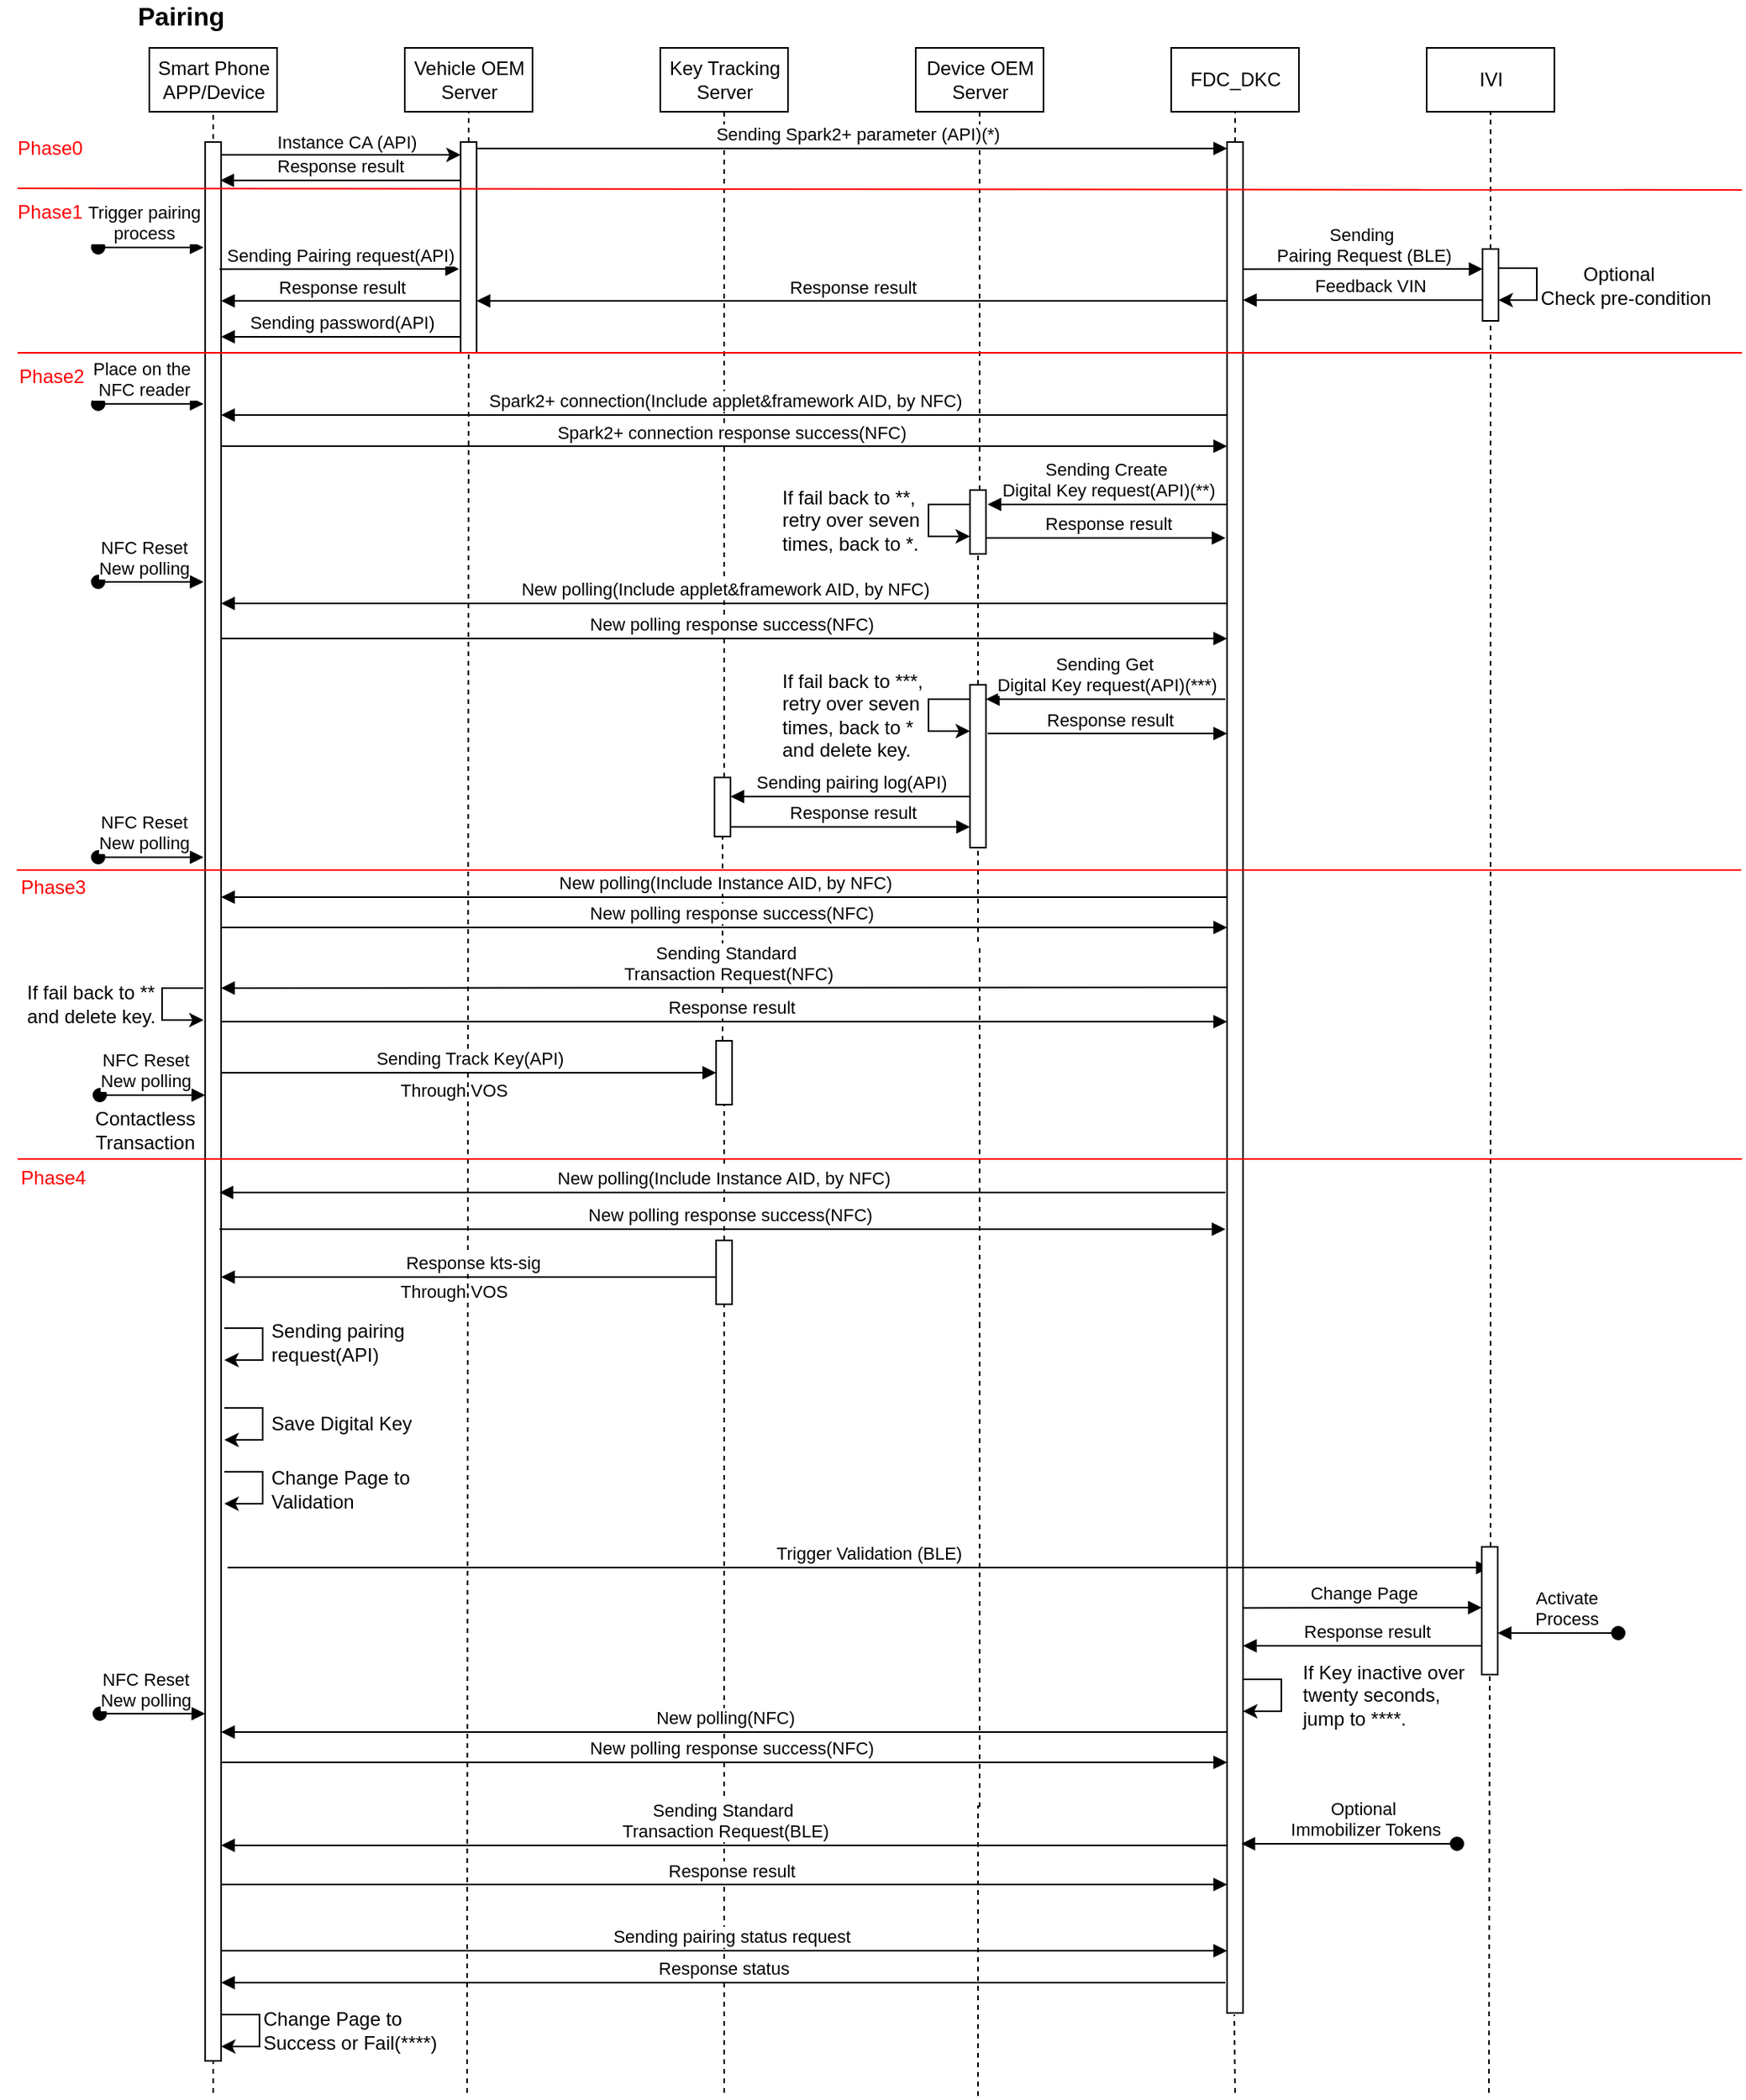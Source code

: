 <mxfile version="26.1.3">
  <diagram name="第 1 页" id="4taPhYK0Ezkhr-tzlwmm">
    <mxGraphModel dx="599" dy="781" grid="1" gridSize="10" guides="1" tooltips="1" connect="1" arrows="1" fold="1" page="1" pageScale="1" pageWidth="827" pageHeight="1169" background="#ffffff" math="0" shadow="0">
      <root>
        <mxCell id="0" />
        <mxCell id="1" parent="0" />
        <mxCell id="wN9m2C8zXZP7efadYnGl-1" value="" style="endArrow=none;dashed=1;html=1;rounded=0;entryX=0.5;entryY=1;entryDx=0;entryDy=0;" edge="1" parent="1" source="wN9m2C8zXZP7efadYnGl-49">
          <mxGeometry width="50" height="50" relative="1" as="geometry">
            <mxPoint x="1639.5" y="1361" as="sourcePoint" />
            <mxPoint x="1640.5" y="81" as="targetPoint" />
          </mxGeometry>
        </mxCell>
        <mxCell id="wN9m2C8zXZP7efadYnGl-2" value="" style="endArrow=none;dashed=1;html=1;rounded=0;entryX=0.5;entryY=1;entryDx=0;entryDy=0;" edge="1" parent="1" source="wN9m2C8zXZP7efadYnGl-33" target="wN9m2C8zXZP7efadYnGl-6">
          <mxGeometry width="50" height="50" relative="1" as="geometry">
            <mxPoint x="1480.5" y="1161" as="sourcePoint" />
            <mxPoint x="1330.5" y="91" as="targetPoint" />
          </mxGeometry>
        </mxCell>
        <mxCell id="wN9m2C8zXZP7efadYnGl-3" value="" style="endArrow=none;dashed=1;html=1;rounded=0;entryX=0.5;entryY=1;entryDx=0;entryDy=0;" edge="1" parent="1" target="wN9m2C8zXZP7efadYnGl-5">
          <mxGeometry width="50" height="50" relative="1" as="geometry">
            <mxPoint x="1320.5" y="1322" as="sourcePoint" />
            <mxPoint x="1680.5" y="171" as="targetPoint" />
          </mxGeometry>
        </mxCell>
        <mxCell id="wN9m2C8zXZP7efadYnGl-4" value="Pairing" style="text;html=1;align=center;verticalAlign=middle;whiteSpace=wrap;rounded=0;fontSize=16;fontStyle=1" vertex="1" parent="1">
          <mxGeometry x="1240.5" y="11" width="119" height="20" as="geometry" />
        </mxCell>
        <mxCell id="wN9m2C8zXZP7efadYnGl-5" value="Smart Phone APP/Device" style="rounded=0;whiteSpace=wrap;html=1;" vertex="1" parent="1">
          <mxGeometry x="1280.5" y="41" width="80" height="40" as="geometry" />
        </mxCell>
        <mxCell id="wN9m2C8zXZP7efadYnGl-6" value="Vehicle OEM Server" style="rounded=0;whiteSpace=wrap;html=1;" vertex="1" parent="1">
          <mxGeometry x="1440.5" y="41" width="80" height="40" as="geometry" />
        </mxCell>
        <mxCell id="wN9m2C8zXZP7efadYnGl-7" value="Key Tracking Server" style="rounded=0;whiteSpace=wrap;html=1;" vertex="1" parent="1">
          <mxGeometry x="1600.5" y="41" width="80" height="40" as="geometry" />
        </mxCell>
        <mxCell id="wN9m2C8zXZP7efadYnGl-8" value="Device OEM Server" style="rounded=0;whiteSpace=wrap;html=1;" vertex="1" parent="1">
          <mxGeometry x="1760.5" y="41" width="80" height="40" as="geometry" />
        </mxCell>
        <mxCell id="wN9m2C8zXZP7efadYnGl-9" value="Trigger pairing &lt;br&gt;process" style="html=1;verticalAlign=bottom;startArrow=oval;endArrow=block;startSize=8;edgeStyle=elbowEdgeStyle;elbow=vertical;curved=0;rounded=0;" edge="1" parent="1">
          <mxGeometry x="-0.135" relative="1" as="geometry">
            <mxPoint x="1248.5" y="166" as="sourcePoint" />
            <mxPoint x="1314.5" y="166" as="targetPoint" />
            <mxPoint as="offset" />
          </mxGeometry>
        </mxCell>
        <mxCell id="wN9m2C8zXZP7efadYnGl-10" value="" style="endArrow=none;dashed=1;html=1;rounded=0;entryX=0.5;entryY=1;entryDx=0;entryDy=0;" edge="1" parent="1" source="wN9m2C8zXZP7efadYnGl-38">
          <mxGeometry width="50" height="50" relative="1" as="geometry">
            <mxPoint x="1799.5" y="1361" as="sourcePoint" />
            <mxPoint x="1800.5" y="81" as="targetPoint" />
          </mxGeometry>
        </mxCell>
        <mxCell id="wN9m2C8zXZP7efadYnGl-11" value="FDC_DKC" style="rounded=0;whiteSpace=wrap;html=1;" vertex="1" parent="1">
          <mxGeometry x="1920.5" y="41" width="80" height="40" as="geometry" />
        </mxCell>
        <mxCell id="wN9m2C8zXZP7efadYnGl-12" value="" style="endArrow=none;dashed=1;html=1;rounded=0;entryX=0.5;entryY=1;entryDx=0;entryDy=0;" edge="1" parent="1" source="wN9m2C8zXZP7efadYnGl-16">
          <mxGeometry width="50" height="50" relative="1" as="geometry">
            <mxPoint x="1959.5" y="621" as="sourcePoint" />
            <mxPoint x="1960.5" y="81" as="targetPoint" />
          </mxGeometry>
        </mxCell>
        <mxCell id="wN9m2C8zXZP7efadYnGl-13" value="IVI" style="rounded=0;whiteSpace=wrap;html=1;" vertex="1" parent="1">
          <mxGeometry x="2080.5" y="41" width="80" height="40" as="geometry" />
        </mxCell>
        <mxCell id="wN9m2C8zXZP7efadYnGl-14" value="" style="endArrow=none;dashed=1;html=1;rounded=0;entryX=0.5;entryY=1;entryDx=0;entryDy=0;" edge="1" parent="1" source="wN9m2C8zXZP7efadYnGl-92">
          <mxGeometry width="50" height="50" relative="1" as="geometry">
            <mxPoint x="2119.5" y="1322" as="sourcePoint" />
            <mxPoint x="2120.5" y="81" as="targetPoint" />
          </mxGeometry>
        </mxCell>
        <mxCell id="wN9m2C8zXZP7efadYnGl-15" value="Sending&amp;nbsp;&lt;div&gt;Pairing Request (BLE)&lt;/div&gt;" style="html=1;verticalAlign=bottom;endArrow=block;edgeStyle=elbowEdgeStyle;elbow=vertical;curved=0;rounded=0;exitX=1.4;exitY=0.027;exitDx=0;exitDy=0;exitPerimeter=0;" edge="1" parent="1" target="wN9m2C8zXZP7efadYnGl-92">
          <mxGeometry x="0.014" relative="1" as="geometry">
            <mxPoint x="1964.5" y="179.577" as="sourcePoint" />
            <Array as="points">
              <mxPoint x="2033.5" y="179.5" />
            </Array>
            <mxPoint x="2115.5" y="194.5" as="targetPoint" />
            <mxPoint as="offset" />
          </mxGeometry>
        </mxCell>
        <mxCell id="wN9m2C8zXZP7efadYnGl-16" value="" style="html=1;points=[];perimeter=orthogonalPerimeter;outlineConnect=0;targetShapes=umlLifeline;portConstraint=eastwest;newEdgeStyle={&quot;edgeStyle&quot;:&quot;elbowEdgeStyle&quot;,&quot;elbow&quot;:&quot;vertical&quot;,&quot;curved&quot;:0,&quot;rounded&quot;:0};" vertex="1" parent="1">
          <mxGeometry x="1955.5" y="100" width="10" height="1172" as="geometry" />
        </mxCell>
        <mxCell id="wN9m2C8zXZP7efadYnGl-17" value="" style="endArrow=classic;html=1;rounded=0;edgeStyle=elbowEdgeStyle;" edge="1" parent="1">
          <mxGeometry width="50" height="50" relative="1" as="geometry">
            <mxPoint x="2125.5" y="179" as="sourcePoint" />
            <mxPoint x="2125.5" y="199" as="targetPoint" />
            <Array as="points">
              <mxPoint x="2149.5" y="189" />
            </Array>
          </mxGeometry>
        </mxCell>
        <mxCell id="wN9m2C8zXZP7efadYnGl-18" value="&lt;div&gt;&lt;span style=&quot;white-space: pre;&quot;&gt;&#x9;&lt;/span&gt;Optional&lt;/div&gt;Check pre-condition" style="text;html=1;align=left;verticalAlign=middle;whiteSpace=wrap;rounded=0;" vertex="1" parent="1">
          <mxGeometry x="2149.5" y="179.5" width="111" height="20" as="geometry" />
        </mxCell>
        <mxCell id="wN9m2C8zXZP7efadYnGl-19" value="Feedback VIN" style="html=1;verticalAlign=bottom;endArrow=block;edgeStyle=elbowEdgeStyle;elbow=vertical;curved=0;rounded=0;" edge="1" parent="1" target="wN9m2C8zXZP7efadYnGl-16">
          <mxGeometry x="-0.0" relative="1" as="geometry">
            <mxPoint x="2124.5" y="199" as="sourcePoint" />
            <Array as="points" />
            <mxPoint x="1999.5" y="199" as="targetPoint" />
            <mxPoint as="offset" />
          </mxGeometry>
        </mxCell>
        <mxCell id="wN9m2C8zXZP7efadYnGl-20" value="" style="html=1;points=[];perimeter=orthogonalPerimeter;outlineConnect=0;targetShapes=umlLifeline;portConstraint=eastwest;newEdgeStyle={&quot;edgeStyle&quot;:&quot;elbowEdgeStyle&quot;,&quot;elbow&quot;:&quot;vertical&quot;,&quot;curved&quot;:0,&quot;rounded&quot;:0};" vertex="1" parent="1">
          <mxGeometry x="1315.5" y="100" width="10" height="1202" as="geometry" />
        </mxCell>
        <mxCell id="wN9m2C8zXZP7efadYnGl-21" value="" style="endArrow=classic;html=1;rounded=0;edgeStyle=elbowEdgeStyle;" edge="1" parent="1">
          <mxGeometry width="50" height="50" relative="1" as="geometry">
            <mxPoint x="1327.5" y="893" as="sourcePoint" />
            <mxPoint x="1327.5" y="913" as="targetPoint" />
            <Array as="points">
              <mxPoint x="1351.5" y="903" />
            </Array>
          </mxGeometry>
        </mxCell>
        <mxCell id="wN9m2C8zXZP7efadYnGl-22" value="Save Digital Key" style="text;html=1;align=left;verticalAlign=middle;whiteSpace=wrap;rounded=0;" vertex="1" parent="1">
          <mxGeometry x="1354.5" y="893" width="111" height="20" as="geometry" />
        </mxCell>
        <mxCell id="wN9m2C8zXZP7efadYnGl-23" value="Trigger Validation (BLE)" style="html=1;verticalAlign=bottom;endArrow=block;edgeStyle=elbowEdgeStyle;elbow=vertical;curved=0;rounded=0;entryX=0.5;entryY=0.162;entryDx=0;entryDy=0;entryPerimeter=0;" edge="1" parent="1" target="wN9m2C8zXZP7efadYnGl-105">
          <mxGeometry x="0.014" relative="1" as="geometry">
            <mxPoint x="1329.5" y="993" as="sourcePoint" />
            <Array as="points">
              <mxPoint x="1384.5" y="993" />
            </Array>
            <mxPoint x="2100" y="993" as="targetPoint" />
            <mxPoint as="offset" />
          </mxGeometry>
        </mxCell>
        <mxCell id="wN9m2C8zXZP7efadYnGl-24" value="Change Page" style="html=1;verticalAlign=bottom;endArrow=block;edgeStyle=elbowEdgeStyle;elbow=vertical;curved=0;rounded=0;" edge="1" parent="1" target="wN9m2C8zXZP7efadYnGl-105">
          <mxGeometry x="0.012" relative="1" as="geometry">
            <mxPoint x="1965.5" y="1018.2" as="sourcePoint" />
            <Array as="points" />
            <mxPoint x="2100" y="1020" as="targetPoint" />
            <mxPoint as="offset" />
          </mxGeometry>
        </mxCell>
        <mxCell id="wN9m2C8zXZP7efadYnGl-25" value="Activate&lt;div&gt;Process&lt;/div&gt;" style="html=1;verticalAlign=bottom;startArrow=oval;endArrow=block;startSize=8;edgeStyle=elbowEdgeStyle;elbow=vertical;curved=0;rounded=0;" edge="1" parent="1">
          <mxGeometry x="-0.139" relative="1" as="geometry">
            <mxPoint x="2200.5" y="1034" as="sourcePoint" />
            <mxPoint x="2125" y="1034.167" as="targetPoint" />
            <Array as="points" />
            <mxPoint as="offset" />
          </mxGeometry>
        </mxCell>
        <mxCell id="wN9m2C8zXZP7efadYnGl-26" value="Response result" style="html=1;verticalAlign=bottom;endArrow=block;edgeStyle=elbowEdgeStyle;elbow=vertical;curved=0;rounded=0;exitX=0.5;exitY=0.75;exitDx=0;exitDy=0;exitPerimeter=0;" edge="1" parent="1">
          <mxGeometry x="-0.0" relative="1" as="geometry">
            <mxPoint x="2120" y="1042" as="sourcePoint" />
            <Array as="points" />
            <mxPoint x="1965.5" y="1041.833" as="targetPoint" />
            <mxPoint as="offset" />
          </mxGeometry>
        </mxCell>
        <mxCell id="wN9m2C8zXZP7efadYnGl-27" value="" style="endArrow=classic;html=1;rounded=0;edgeStyle=elbowEdgeStyle;" edge="1" parent="1">
          <mxGeometry width="50" height="50" relative="1" as="geometry">
            <mxPoint x="1327.5" y="933" as="sourcePoint" />
            <mxPoint x="1327.5" y="953" as="targetPoint" />
            <Array as="points">
              <mxPoint x="1351.5" y="943" />
            </Array>
          </mxGeometry>
        </mxCell>
        <mxCell id="wN9m2C8zXZP7efadYnGl-28" value="Change Page to Validation" style="text;html=1;align=left;verticalAlign=middle;whiteSpace=wrap;rounded=0;" vertex="1" parent="1">
          <mxGeometry x="1354.5" y="934" width="111" height="20" as="geometry" />
        </mxCell>
        <mxCell id="wN9m2C8zXZP7efadYnGl-29" value="" style="endArrow=classic;html=1;rounded=0;edgeStyle=elbowEdgeStyle;" edge="1" parent="1">
          <mxGeometry width="50" height="50" relative="1" as="geometry">
            <mxPoint x="1325.5" y="1273" as="sourcePoint" />
            <mxPoint x="1325.5" y="1293" as="targetPoint" />
            <Array as="points">
              <mxPoint x="1349.5" y="1283" />
            </Array>
          </mxGeometry>
        </mxCell>
        <mxCell id="wN9m2C8zXZP7efadYnGl-30" value="Change Page to Success or Fail(****)" style="text;html=1;align=left;verticalAlign=middle;whiteSpace=wrap;rounded=0;" vertex="1" parent="1">
          <mxGeometry x="1349.5" y="1273" width="111" height="20" as="geometry" />
        </mxCell>
        <mxCell id="wN9m2C8zXZP7efadYnGl-31" value="Sending Spark2+ parameter (API)(*)" style="html=1;verticalAlign=bottom;endArrow=block;edgeStyle=elbowEdgeStyle;elbow=vertical;curved=0;rounded=0;" edge="1" parent="1">
          <mxGeometry x="0.014" relative="1" as="geometry">
            <mxPoint x="1485.5" y="104" as="sourcePoint" />
            <Array as="points">
              <mxPoint x="1710.5" y="104" />
            </Array>
            <mxPoint x="1955.5" y="104" as="targetPoint" />
            <mxPoint as="offset" />
          </mxGeometry>
        </mxCell>
        <mxCell id="wN9m2C8zXZP7efadYnGl-32" value="" style="endArrow=none;dashed=1;html=1;rounded=0;entryX=0.5;entryY=1;entryDx=0;entryDy=0;" edge="1" parent="1" target="wN9m2C8zXZP7efadYnGl-33">
          <mxGeometry width="50" height="50" relative="1" as="geometry">
            <mxPoint x="1479.5" y="1322" as="sourcePoint" />
            <mxPoint x="1480.5" y="81" as="targetPoint" />
          </mxGeometry>
        </mxCell>
        <mxCell id="wN9m2C8zXZP7efadYnGl-33" value="" style="html=1;points=[];perimeter=orthogonalPerimeter;outlineConnect=0;targetShapes=umlLifeline;portConstraint=eastwest;newEdgeStyle={&quot;edgeStyle&quot;:&quot;elbowEdgeStyle&quot;,&quot;elbow&quot;:&quot;vertical&quot;,&quot;curved&quot;:0,&quot;rounded&quot;:0};" vertex="1" parent="1">
          <mxGeometry x="1475.5" y="100" width="10" height="132" as="geometry" />
        </mxCell>
        <mxCell id="wN9m2C8zXZP7efadYnGl-34" value="Place on the&amp;nbsp;&lt;div&gt;NFC reader&lt;/div&gt;" style="html=1;verticalAlign=bottom;startArrow=oval;endArrow=block;startSize=8;edgeStyle=elbowEdgeStyle;elbow=vertical;curved=0;rounded=0;" edge="1" parent="1">
          <mxGeometry x="-0.135" relative="1" as="geometry">
            <mxPoint x="1248.5" y="264" as="sourcePoint" />
            <mxPoint x="1314.5" y="264" as="targetPoint" />
            <mxPoint as="offset" />
          </mxGeometry>
        </mxCell>
        <mxCell id="wN9m2C8zXZP7efadYnGl-35" value="Spark2+ connection(Include applet&amp;amp;framework AID, by NFC)" style="html=1;verticalAlign=bottom;endArrow=block;edgeStyle=elbowEdgeStyle;elbow=vertical;curved=0;rounded=0;" edge="1" parent="1">
          <mxGeometry x="-0.0" relative="1" as="geometry">
            <mxPoint x="1955.5" y="271" as="sourcePoint" />
            <Array as="points">
              <mxPoint x="1470.5" y="271" />
            </Array>
            <mxPoint x="1325.5" y="271" as="targetPoint" />
            <mxPoint as="offset" />
          </mxGeometry>
        </mxCell>
        <mxCell id="wN9m2C8zXZP7efadYnGl-36" value="Spark2+ connection response success(NFC)" style="html=1;verticalAlign=bottom;endArrow=block;edgeStyle=elbowEdgeStyle;elbow=vertical;curved=0;rounded=0;" edge="1" parent="1">
          <mxGeometry x="0.013" relative="1" as="geometry">
            <mxPoint x="1325.5" y="290.5" as="sourcePoint" />
            <Array as="points">
              <mxPoint x="1710.5" y="290.5" />
            </Array>
            <mxPoint x="1955.5" y="290.5" as="targetPoint" />
            <mxPoint as="offset" />
          </mxGeometry>
        </mxCell>
        <mxCell id="wN9m2C8zXZP7efadYnGl-37" value="" style="endArrow=none;dashed=1;html=1;rounded=0;entryX=0.5;entryY=1;entryDx=0;entryDy=0;" edge="1" parent="1" source="wN9m2C8zXZP7efadYnGl-45" target="wN9m2C8zXZP7efadYnGl-38">
          <mxGeometry width="50" height="50" relative="1" as="geometry">
            <mxPoint x="1799.5" y="1361" as="sourcePoint" />
            <mxPoint x="1800.5" y="81" as="targetPoint" />
          </mxGeometry>
        </mxCell>
        <mxCell id="wN9m2C8zXZP7efadYnGl-38" value="" style="html=1;points=[];perimeter=orthogonalPerimeter;outlineConnect=0;targetShapes=umlLifeline;portConstraint=eastwest;newEdgeStyle={&quot;edgeStyle&quot;:&quot;elbowEdgeStyle&quot;,&quot;elbow&quot;:&quot;vertical&quot;,&quot;curved&quot;:0,&quot;rounded&quot;:0};" vertex="1" parent="1">
          <mxGeometry x="1794.5" y="318" width="10" height="40" as="geometry" />
        </mxCell>
        <mxCell id="wN9m2C8zXZP7efadYnGl-39" value="Sending Create&amp;nbsp;&lt;div&gt;Digital Key request(API)(**)&lt;/div&gt;" style="html=1;verticalAlign=bottom;endArrow=block;edgeStyle=elbowEdgeStyle;elbow=vertical;curved=0;rounded=0;" edge="1" parent="1">
          <mxGeometry x="-0.0" relative="1" as="geometry">
            <mxPoint x="1955.5" y="327" as="sourcePoint" />
            <Array as="points" />
            <mxPoint x="1805.5" y="327" as="targetPoint" />
            <mxPoint as="offset" />
          </mxGeometry>
        </mxCell>
        <mxCell id="wN9m2C8zXZP7efadYnGl-40" value="Response result" style="html=1;verticalAlign=bottom;endArrow=block;edgeStyle=elbowEdgeStyle;elbow=vertical;curved=0;rounded=0;" edge="1" parent="1">
          <mxGeometry x="0.012" relative="1" as="geometry">
            <mxPoint x="1804.5" y="348" as="sourcePoint" />
            <Array as="points" />
            <mxPoint x="1954.5" y="348" as="targetPoint" />
            <mxPoint as="offset" />
          </mxGeometry>
        </mxCell>
        <mxCell id="wN9m2C8zXZP7efadYnGl-41" value="NFC Reset&lt;div&gt;New polling&lt;/div&gt;" style="html=1;verticalAlign=bottom;startArrow=oval;endArrow=block;startSize=8;edgeStyle=elbowEdgeStyle;elbow=vertical;curved=0;rounded=0;" edge="1" parent="1">
          <mxGeometry x="-0.135" relative="1" as="geometry">
            <mxPoint x="1248.5" y="375.5" as="sourcePoint" />
            <mxPoint x="1314.5" y="375.5" as="targetPoint" />
            <mxPoint as="offset" />
          </mxGeometry>
        </mxCell>
        <mxCell id="wN9m2C8zXZP7efadYnGl-42" value="New polling(Include applet&amp;amp;framework AID, by NFC)" style="html=1;verticalAlign=bottom;endArrow=block;edgeStyle=elbowEdgeStyle;elbow=vertical;curved=0;rounded=0;" edge="1" parent="1">
          <mxGeometry x="-0.0" relative="1" as="geometry">
            <mxPoint x="1955.5" y="389" as="sourcePoint" />
            <Array as="points">
              <mxPoint x="1470.5" y="389" />
            </Array>
            <mxPoint x="1325.5" y="389" as="targetPoint" />
            <mxPoint as="offset" />
          </mxGeometry>
        </mxCell>
        <mxCell id="wN9m2C8zXZP7efadYnGl-43" value="New polling response success(NFC)" style="html=1;verticalAlign=bottom;endArrow=block;edgeStyle=elbowEdgeStyle;elbow=vertical;curved=0;rounded=0;" edge="1" parent="1">
          <mxGeometry x="0.014" relative="1" as="geometry">
            <mxPoint x="1325.5" y="411" as="sourcePoint" />
            <Array as="points">
              <mxPoint x="1710.5" y="411" />
            </Array>
            <mxPoint x="1955.5" y="411" as="targetPoint" />
            <mxPoint as="offset" />
          </mxGeometry>
        </mxCell>
        <mxCell id="wN9m2C8zXZP7efadYnGl-44" value="" style="endArrow=none;dashed=1;html=1;rounded=0;entryX=0.5;entryY=1;entryDx=0;entryDy=0;" edge="1" parent="1" target="wN9m2C8zXZP7efadYnGl-45">
          <mxGeometry width="50" height="50" relative="1" as="geometry">
            <mxPoint x="1799.5" y="601" as="sourcePoint" />
            <mxPoint x="1799.5" y="381" as="targetPoint" />
          </mxGeometry>
        </mxCell>
        <mxCell id="wN9m2C8zXZP7efadYnGl-45" value="" style="html=1;points=[];perimeter=orthogonalPerimeter;outlineConnect=0;targetShapes=umlLifeline;portConstraint=eastwest;newEdgeStyle={&quot;edgeStyle&quot;:&quot;elbowEdgeStyle&quot;,&quot;elbow&quot;:&quot;vertical&quot;,&quot;curved&quot;:0,&quot;rounded&quot;:0};" vertex="1" parent="1">
          <mxGeometry x="1794.5" y="440" width="10" height="102" as="geometry" />
        </mxCell>
        <mxCell id="wN9m2C8zXZP7efadYnGl-46" value="Sending Get&amp;nbsp;&lt;div&gt;Digital Key request(API)(***)&lt;/div&gt;" style="html=1;verticalAlign=bottom;endArrow=block;edgeStyle=elbowEdgeStyle;elbow=vertical;curved=0;rounded=0;" edge="1" parent="1">
          <mxGeometry x="-0.0" relative="1" as="geometry">
            <mxPoint x="1954.5" y="449" as="sourcePoint" />
            <Array as="points" />
            <mxPoint x="1804.5" y="449" as="targetPoint" />
            <mxPoint as="offset" />
          </mxGeometry>
        </mxCell>
        <mxCell id="wN9m2C8zXZP7efadYnGl-47" value="Response result" style="html=1;verticalAlign=bottom;endArrow=block;edgeStyle=elbowEdgeStyle;elbow=vertical;curved=0;rounded=0;" edge="1" parent="1">
          <mxGeometry x="0.012" relative="1" as="geometry">
            <mxPoint x="1805.5" y="470.5" as="sourcePoint" />
            <Array as="points" />
            <mxPoint x="1955.5" y="470.5" as="targetPoint" />
            <mxPoint as="offset" />
          </mxGeometry>
        </mxCell>
        <mxCell id="wN9m2C8zXZP7efadYnGl-48" value="" style="endArrow=none;dashed=1;html=1;rounded=0;entryX=0.5;entryY=1;entryDx=0;entryDy=0;" edge="1" parent="1" source="wN9m2C8zXZP7efadYnGl-63" target="wN9m2C8zXZP7efadYnGl-49">
          <mxGeometry width="50" height="50" relative="1" as="geometry">
            <mxPoint x="1639.5" y="1561" as="sourcePoint" />
            <mxPoint x="1640.5" y="81" as="targetPoint" />
          </mxGeometry>
        </mxCell>
        <mxCell id="wN9m2C8zXZP7efadYnGl-49" value="" style="html=1;points=[];perimeter=orthogonalPerimeter;outlineConnect=0;targetShapes=umlLifeline;portConstraint=eastwest;newEdgeStyle={&quot;edgeStyle&quot;:&quot;elbowEdgeStyle&quot;,&quot;elbow&quot;:&quot;vertical&quot;,&quot;curved&quot;:0,&quot;rounded&quot;:0};" vertex="1" parent="1">
          <mxGeometry x="1634.5" y="498" width="10" height="37" as="geometry" />
        </mxCell>
        <mxCell id="wN9m2C8zXZP7efadYnGl-50" value="Sending pairing log(API)" style="html=1;verticalAlign=bottom;endArrow=block;edgeStyle=elbowEdgeStyle;elbow=vertical;curved=0;rounded=0;" edge="1" parent="1" source="wN9m2C8zXZP7efadYnGl-45">
          <mxGeometry x="-0.0" relative="1" as="geometry">
            <mxPoint x="1789.5" y="512" as="sourcePoint" />
            <Array as="points" />
            <mxPoint x="1644.5" y="510" as="targetPoint" />
            <mxPoint as="offset" />
          </mxGeometry>
        </mxCell>
        <mxCell id="wN9m2C8zXZP7efadYnGl-51" value="" style="endArrow=none;dashed=1;html=1;rounded=0;" edge="1" parent="1">
          <mxGeometry width="50" height="50" relative="1" as="geometry">
            <mxPoint x="1800.5" y="1143" as="sourcePoint" />
            <mxPoint x="1800.5" y="941" as="targetPoint" />
          </mxGeometry>
        </mxCell>
        <mxCell id="wN9m2C8zXZP7efadYnGl-52" value="NFC Reset&lt;div&gt;New polling&lt;/div&gt;" style="html=1;verticalAlign=bottom;startArrow=oval;endArrow=block;startSize=8;edgeStyle=elbowEdgeStyle;elbow=vertical;curved=0;rounded=0;" edge="1" parent="1">
          <mxGeometry x="-0.135" relative="1" as="geometry">
            <mxPoint x="1248.5" y="548" as="sourcePoint" />
            <mxPoint x="1314.5" y="548" as="targetPoint" />
            <mxPoint as="offset" />
          </mxGeometry>
        </mxCell>
        <mxCell id="wN9m2C8zXZP7efadYnGl-53" value="New polling(Include Instance AID, by NFC)" style="html=1;verticalAlign=bottom;endArrow=block;edgeStyle=elbowEdgeStyle;elbow=vertical;curved=0;rounded=0;" edge="1" parent="1">
          <mxGeometry x="-0.0" relative="1" as="geometry">
            <mxPoint x="1955.5" y="573" as="sourcePoint" />
            <Array as="points">
              <mxPoint x="1470.5" y="573" />
            </Array>
            <mxPoint x="1325.5" y="573" as="targetPoint" />
            <mxPoint as="offset" />
          </mxGeometry>
        </mxCell>
        <mxCell id="wN9m2C8zXZP7efadYnGl-54" value="New polling response success(NFC)" style="html=1;verticalAlign=bottom;endArrow=block;edgeStyle=elbowEdgeStyle;elbow=vertical;curved=0;rounded=0;" edge="1" parent="1">
          <mxGeometry x="0.014" relative="1" as="geometry">
            <mxPoint x="1325.5" y="592" as="sourcePoint" />
            <Array as="points">
              <mxPoint x="1710.5" y="592" />
            </Array>
            <mxPoint x="1955.5" y="592" as="targetPoint" />
            <mxPoint as="offset" />
          </mxGeometry>
        </mxCell>
        <mxCell id="wN9m2C8zXZP7efadYnGl-55" value="" style="endArrow=classic;html=1;rounded=0;edgeStyle=elbowEdgeStyle;" edge="1" parent="1">
          <mxGeometry width="50" height="50" relative="1" as="geometry">
            <mxPoint x="1794.5" y="327" as="sourcePoint" />
            <mxPoint x="1794.5" y="347" as="targetPoint" />
            <Array as="points">
              <mxPoint x="1768.5" y="337" />
            </Array>
          </mxGeometry>
        </mxCell>
        <mxCell id="wN9m2C8zXZP7efadYnGl-56" value="" style="endArrow=classic;html=1;rounded=0;edgeStyle=elbowEdgeStyle;" edge="1" parent="1">
          <mxGeometry width="50" height="50" relative="1" as="geometry">
            <mxPoint x="1794.5" y="449" as="sourcePoint" />
            <mxPoint x="1794.5" y="469" as="targetPoint" />
            <Array as="points">
              <mxPoint x="1768.5" y="459" />
            </Array>
          </mxGeometry>
        </mxCell>
        <mxCell id="wN9m2C8zXZP7efadYnGl-57" value="If fail back to **, retry over seven times, back to *." style="text;html=1;align=left;verticalAlign=middle;whiteSpace=wrap;rounded=0;" vertex="1" parent="1">
          <mxGeometry x="1674.5" y="327" width="110" height="20" as="geometry" />
        </mxCell>
        <mxCell id="wN9m2C8zXZP7efadYnGl-58" value="If fail back to ***, retry over seven times, back to * and delete key." style="text;html=1;align=left;verticalAlign=middle;whiteSpace=wrap;rounded=0;" vertex="1" parent="1">
          <mxGeometry x="1674.5" y="449" width="100" height="20" as="geometry" />
        </mxCell>
        <mxCell id="wN9m2C8zXZP7efadYnGl-59" value="" style="endArrow=none;dashed=1;html=1;rounded=0;" edge="1" parent="1">
          <mxGeometry width="50" height="50" relative="1" as="geometry">
            <mxPoint x="1800.5" y="842" as="sourcePoint" />
            <mxPoint x="1800.5" y="602" as="targetPoint" />
          </mxGeometry>
        </mxCell>
        <mxCell id="wN9m2C8zXZP7efadYnGl-60" value="Sending Standard&amp;nbsp;&lt;div&gt;Transaction&amp;nbsp;&lt;span style=&quot;background-color: light-dark(#ffffff, var(--ge-dark-color, #121212)); color: light-dark(rgb(0, 0, 0), rgb(255, 255, 255));&quot;&gt;Request(NFC)&lt;/span&gt;&lt;/div&gt;" style="html=1;verticalAlign=bottom;endArrow=block;edgeStyle=elbowEdgeStyle;elbow=vertical;curved=0;rounded=0;" edge="1" parent="1">
          <mxGeometry x="-0.007" relative="1" as="geometry">
            <mxPoint x="1955.5" y="629.5" as="sourcePoint" />
            <Array as="points" />
            <mxPoint x="1325.5" y="630" as="targetPoint" />
            <mxPoint as="offset" />
          </mxGeometry>
        </mxCell>
        <mxCell id="wN9m2C8zXZP7efadYnGl-61" value="Response result" style="html=1;verticalAlign=bottom;endArrow=block;edgeStyle=elbowEdgeStyle;elbow=vertical;curved=0;rounded=0;" edge="1" parent="1">
          <mxGeometry x="0.012" relative="1" as="geometry">
            <mxPoint x="1325.5" y="651" as="sourcePoint" />
            <Array as="points" />
            <mxPoint x="1955.5" y="650.5" as="targetPoint" />
            <mxPoint as="offset" />
          </mxGeometry>
        </mxCell>
        <mxCell id="wN9m2C8zXZP7efadYnGl-62" value="" style="endArrow=none;dashed=1;html=1;rounded=0;entryX=0.5;entryY=1;entryDx=0;entryDy=0;" edge="1" parent="1" source="wN9m2C8zXZP7efadYnGl-73" target="wN9m2C8zXZP7efadYnGl-63">
          <mxGeometry width="50" height="50" relative="1" as="geometry">
            <mxPoint x="1639.5" y="1561" as="sourcePoint" />
            <mxPoint x="1639.5" y="524" as="targetPoint" />
          </mxGeometry>
        </mxCell>
        <mxCell id="wN9m2C8zXZP7efadYnGl-63" value="" style="html=1;points=[];perimeter=orthogonalPerimeter;outlineConnect=0;targetShapes=umlLifeline;portConstraint=eastwest;newEdgeStyle={&quot;edgeStyle&quot;:&quot;elbowEdgeStyle&quot;,&quot;elbow&quot;:&quot;vertical&quot;,&quot;curved&quot;:0,&quot;rounded&quot;:0};" vertex="1" parent="1">
          <mxGeometry x="1635.5" y="663" width="10" height="40" as="geometry" />
        </mxCell>
        <mxCell id="wN9m2C8zXZP7efadYnGl-64" value="Sending Track Key(API)" style="html=1;verticalAlign=bottom;endArrow=block;edgeStyle=elbowEdgeStyle;elbow=vertical;curved=0;rounded=0;" edge="1" parent="1" source="wN9m2C8zXZP7efadYnGl-20" target="wN9m2C8zXZP7efadYnGl-63">
          <mxGeometry x="-0.0" relative="1" as="geometry">
            <mxPoint x="1795.5" y="686" as="sourcePoint" />
            <Array as="points" />
            <mxPoint x="1609.5" y="686" as="targetPoint" />
            <mxPoint as="offset" />
          </mxGeometry>
        </mxCell>
        <mxCell id="wN9m2C8zXZP7efadYnGl-65" value="Response kts-sig" style="html=1;verticalAlign=bottom;endArrow=block;edgeStyle=elbowEdgeStyle;elbow=vertical;curved=0;rounded=0;" edge="1" parent="1" target="wN9m2C8zXZP7efadYnGl-20">
          <mxGeometry x="0.012" relative="1" as="geometry">
            <mxPoint x="1644.5" y="811" as="sourcePoint" />
            <Array as="points" />
            <mxPoint x="1794.5" y="811" as="targetPoint" />
            <mxPoint as="offset" />
          </mxGeometry>
        </mxCell>
        <mxCell id="wN9m2C8zXZP7efadYnGl-66" value="Response result" style="html=1;verticalAlign=bottom;endArrow=block;edgeStyle=elbowEdgeStyle;elbow=vertical;curved=0;rounded=0;" edge="1" parent="1" target="wN9m2C8zXZP7efadYnGl-45">
          <mxGeometry x="0.012" relative="1" as="geometry">
            <mxPoint x="1644.5" y="529" as="sourcePoint" />
            <Array as="points" />
            <mxPoint x="1779.5" y="532" as="targetPoint" />
            <mxPoint as="offset" />
          </mxGeometry>
        </mxCell>
        <mxCell id="wN9m2C8zXZP7efadYnGl-67" value="" style="endArrow=classic;html=1;rounded=0;edgeStyle=elbowEdgeStyle;" edge="1" parent="1">
          <mxGeometry width="50" height="50" relative="1" as="geometry">
            <mxPoint x="1314.5" y="630" as="sourcePoint" />
            <mxPoint x="1314.5" y="650" as="targetPoint" />
            <Array as="points">
              <mxPoint x="1288.5" y="640" />
            </Array>
          </mxGeometry>
        </mxCell>
        <mxCell id="wN9m2C8zXZP7efadYnGl-68" value="If fail back to ** and delete key." style="text;html=1;align=left;verticalAlign=middle;whiteSpace=wrap;rounded=0;" vertex="1" parent="1">
          <mxGeometry x="1202" y="630" width="95" height="20" as="geometry" />
        </mxCell>
        <mxCell id="wN9m2C8zXZP7efadYnGl-69" value="NFC Reset&lt;div&gt;New polling&lt;/div&gt;" style="html=1;verticalAlign=bottom;startArrow=oval;endArrow=block;startSize=8;edgeStyle=elbowEdgeStyle;elbow=vertical;curved=0;rounded=0;" edge="1" parent="1">
          <mxGeometry x="-0.135" relative="1" as="geometry">
            <mxPoint x="1249.5" y="697" as="sourcePoint" />
            <mxPoint x="1315.5" y="697" as="targetPoint" />
            <mxPoint as="offset" />
          </mxGeometry>
        </mxCell>
        <mxCell id="wN9m2C8zXZP7efadYnGl-70" value="New polling(Include Instance AID, by NFC)" style="html=1;verticalAlign=bottom;endArrow=block;edgeStyle=elbowEdgeStyle;elbow=vertical;curved=0;rounded=0;" edge="1" parent="1">
          <mxGeometry x="-0.0" relative="1" as="geometry">
            <mxPoint x="1954.5" y="758" as="sourcePoint" />
            <Array as="points">
              <mxPoint x="1469.5" y="758" />
            </Array>
            <mxPoint x="1324.5" y="758" as="targetPoint" />
            <mxPoint as="offset" />
          </mxGeometry>
        </mxCell>
        <mxCell id="wN9m2C8zXZP7efadYnGl-71" value="New polling response success(NFC)" style="html=1;verticalAlign=bottom;endArrow=block;edgeStyle=elbowEdgeStyle;elbow=vertical;curved=0;rounded=0;" edge="1" parent="1">
          <mxGeometry x="0.014" relative="1" as="geometry">
            <mxPoint x="1324.5" y="781" as="sourcePoint" />
            <Array as="points">
              <mxPoint x="1709.5" y="781" />
            </Array>
            <mxPoint x="1954.5" y="781" as="targetPoint" />
            <mxPoint as="offset" />
          </mxGeometry>
        </mxCell>
        <mxCell id="wN9m2C8zXZP7efadYnGl-72" value="" style="endArrow=none;dashed=1;html=1;rounded=0;entryX=0.5;entryY=1;entryDx=0;entryDy=0;" edge="1" parent="1" target="wN9m2C8zXZP7efadYnGl-73">
          <mxGeometry width="50" height="50" relative="1" as="geometry">
            <mxPoint x="1640.5" y="1322" as="sourcePoint" />
            <mxPoint x="1640.5" y="754" as="targetPoint" />
          </mxGeometry>
        </mxCell>
        <mxCell id="wN9m2C8zXZP7efadYnGl-73" value="" style="html=1;points=[];perimeter=orthogonalPerimeter;outlineConnect=0;targetShapes=umlLifeline;portConstraint=eastwest;newEdgeStyle={&quot;edgeStyle&quot;:&quot;elbowEdgeStyle&quot;,&quot;elbow&quot;:&quot;vertical&quot;,&quot;curved&quot;:0,&quot;rounded&quot;:0};" vertex="1" parent="1">
          <mxGeometry x="1635.5" y="788" width="10" height="40" as="geometry" />
        </mxCell>
        <mxCell id="wN9m2C8zXZP7efadYnGl-74" value="" style="endArrow=none;dashed=1;html=1;rounded=0;" edge="1" parent="1">
          <mxGeometry width="50" height="50" relative="1" as="geometry">
            <mxPoint x="1800.5" y="945" as="sourcePoint" />
            <mxPoint x="1800.5" y="842" as="targetPoint" />
          </mxGeometry>
        </mxCell>
        <mxCell id="wN9m2C8zXZP7efadYnGl-75" value="NFC Reset&lt;div&gt;New polling&lt;/div&gt;" style="html=1;verticalAlign=bottom;startArrow=oval;endArrow=block;startSize=8;edgeStyle=elbowEdgeStyle;elbow=vertical;curved=0;rounded=0;" edge="1" parent="1">
          <mxGeometry x="-0.135" relative="1" as="geometry">
            <mxPoint x="1249.5" y="1084.5" as="sourcePoint" />
            <mxPoint x="1315.5" y="1084.5" as="targetPoint" />
            <mxPoint as="offset" />
          </mxGeometry>
        </mxCell>
        <mxCell id="wN9m2C8zXZP7efadYnGl-76" value="New polling(NFC)" style="html=1;verticalAlign=bottom;endArrow=block;edgeStyle=elbowEdgeStyle;elbow=vertical;curved=0;rounded=0;" edge="1" parent="1">
          <mxGeometry x="-0.0" relative="1" as="geometry">
            <mxPoint x="1955.5" y="1096" as="sourcePoint" />
            <Array as="points">
              <mxPoint x="1470.5" y="1096" />
            </Array>
            <mxPoint x="1325.5" y="1096" as="targetPoint" />
            <mxPoint as="offset" />
          </mxGeometry>
        </mxCell>
        <mxCell id="wN9m2C8zXZP7efadYnGl-77" value="New polling response success(NFC)" style="html=1;verticalAlign=bottom;endArrow=block;edgeStyle=elbowEdgeStyle;elbow=vertical;curved=0;rounded=0;" edge="1" parent="1">
          <mxGeometry x="0.014" relative="1" as="geometry">
            <mxPoint x="1325.5" y="1115" as="sourcePoint" />
            <Array as="points">
              <mxPoint x="1710.5" y="1115" />
            </Array>
            <mxPoint x="1955.5" y="1115" as="targetPoint" />
            <mxPoint as="offset" />
          </mxGeometry>
        </mxCell>
        <mxCell id="wN9m2C8zXZP7efadYnGl-78" value="" style="endArrow=none;dashed=1;html=1;rounded=0;" edge="1" parent="1">
          <mxGeometry width="50" height="50" relative="1" as="geometry">
            <mxPoint x="1799.5" y="1324" as="sourcePoint" />
            <mxPoint x="1799.5" y="1142" as="targetPoint" />
          </mxGeometry>
        </mxCell>
        <mxCell id="wN9m2C8zXZP7efadYnGl-79" value="Sending Standard&amp;nbsp;&lt;div&gt;Transaction&amp;nbsp;&lt;span style=&quot;background-color: light-dark(#ffffff, var(--ge-dark-color, #121212)); color: light-dark(rgb(0, 0, 0), rgb(255, 255, 255));&quot;&gt;Request(BLE)&lt;/span&gt;&lt;/div&gt;" style="html=1;verticalAlign=bottom;endArrow=block;edgeStyle=elbowEdgeStyle;elbow=vertical;curved=0;rounded=0;" edge="1" parent="1" target="wN9m2C8zXZP7efadYnGl-20">
          <mxGeometry x="-0.0" relative="1" as="geometry">
            <mxPoint x="1955.5" y="1167" as="sourcePoint" />
            <Array as="points" />
            <mxPoint x="1359.5" y="1162" as="targetPoint" />
            <mxPoint as="offset" />
          </mxGeometry>
        </mxCell>
        <mxCell id="wN9m2C8zXZP7efadYnGl-80" value="Response result" style="html=1;verticalAlign=bottom;endArrow=block;edgeStyle=elbowEdgeStyle;elbow=vertical;curved=0;rounded=0;" edge="1" parent="1" source="wN9m2C8zXZP7efadYnGl-20">
          <mxGeometry x="0.012" relative="1" as="geometry">
            <mxPoint x="1805.5" y="1191.5" as="sourcePoint" />
            <Array as="points" />
            <mxPoint x="1955.5" y="1191.5" as="targetPoint" />
            <mxPoint as="offset" />
          </mxGeometry>
        </mxCell>
        <mxCell id="wN9m2C8zXZP7efadYnGl-81" value="" style="endArrow=classic;html=1;rounded=0;edgeStyle=elbowEdgeStyle;" edge="1" parent="1">
          <mxGeometry width="50" height="50" relative="1" as="geometry">
            <mxPoint x="1965.5" y="1063" as="sourcePoint" />
            <mxPoint x="1965.5" y="1083" as="targetPoint" />
            <Array as="points">
              <mxPoint x="1989.5" y="1073" />
            </Array>
          </mxGeometry>
        </mxCell>
        <mxCell id="wN9m2C8zXZP7efadYnGl-82" value="If Key inactive over twenty seconds, jump to ****." style="text;html=1;align=left;verticalAlign=middle;whiteSpace=wrap;rounded=0;" vertex="1" parent="1">
          <mxGeometry x="2000.5" y="1063" width="111" height="20" as="geometry" />
        </mxCell>
        <mxCell id="wN9m2C8zXZP7efadYnGl-83" value="Optional&amp;nbsp;&lt;div&gt;Immobilizer Tokens&lt;/div&gt;" style="html=1;verticalAlign=bottom;startArrow=oval;endArrow=block;startSize=8;edgeStyle=elbowEdgeStyle;elbow=vertical;curved=0;rounded=0;" edge="1" parent="1">
          <mxGeometry x="-0.139" relative="1" as="geometry">
            <mxPoint x="2099.5" y="1166" as="sourcePoint" />
            <mxPoint x="1964.5" y="1166" as="targetPoint" />
            <Array as="points" />
            <mxPoint as="offset" />
          </mxGeometry>
        </mxCell>
        <mxCell id="wN9m2C8zXZP7efadYnGl-84" value="Sending password(API)" style="html=1;verticalAlign=bottom;endArrow=block;edgeStyle=elbowEdgeStyle;elbow=vertical;curved=0;rounded=0;" edge="1" parent="1">
          <mxGeometry x="-0.0" relative="1" as="geometry">
            <mxPoint x="1475.5" y="222" as="sourcePoint" />
            <Array as="points">
              <mxPoint x="1470.5" y="222" />
            </Array>
            <mxPoint x="1325.5" y="222" as="targetPoint" />
            <mxPoint as="offset" />
          </mxGeometry>
        </mxCell>
        <mxCell id="wN9m2C8zXZP7efadYnGl-85" value="Response status" style="html=1;verticalAlign=bottom;endArrow=block;edgeStyle=elbowEdgeStyle;elbow=vertical;curved=0;rounded=0;" edge="1" parent="1">
          <mxGeometry x="-0.0" relative="1" as="geometry">
            <mxPoint x="1954.5" y="1253" as="sourcePoint" />
            <Array as="points" />
            <mxPoint x="1325.5" y="1253" as="targetPoint" />
            <mxPoint as="offset" />
          </mxGeometry>
        </mxCell>
        <mxCell id="wN9m2C8zXZP7efadYnGl-86" value="Sending pairing status request" style="html=1;verticalAlign=bottom;endArrow=block;edgeStyle=elbowEdgeStyle;elbow=vertical;curved=0;rounded=0;" edge="1" parent="1">
          <mxGeometry x="0.014" relative="1" as="geometry">
            <mxPoint x="1325.5" y="1233" as="sourcePoint" />
            <Array as="points">
              <mxPoint x="1710.5" y="1233" />
            </Array>
            <mxPoint x="1955.5" y="1233" as="targetPoint" />
            <mxPoint as="offset" />
          </mxGeometry>
        </mxCell>
        <mxCell id="wN9m2C8zXZP7efadYnGl-87" value="" style="endArrow=classic;html=1;rounded=0;edgeStyle=elbowEdgeStyle;" edge="1" parent="1">
          <mxGeometry width="50" height="50" relative="1" as="geometry">
            <mxPoint x="1327.5" y="843" as="sourcePoint" />
            <mxPoint x="1327.5" y="863" as="targetPoint" />
            <Array as="points">
              <mxPoint x="1351.5" y="853" />
            </Array>
          </mxGeometry>
        </mxCell>
        <mxCell id="wN9m2C8zXZP7efadYnGl-88" value="Sending pairing request(API)" style="text;html=1;align=left;verticalAlign=middle;whiteSpace=wrap;rounded=0;" vertex="1" parent="1">
          <mxGeometry x="1354.5" y="842" width="111" height="20" as="geometry" />
        </mxCell>
        <mxCell id="wN9m2C8zXZP7efadYnGl-89" value="" style="endArrow=none;dashed=1;html=1;rounded=0;" edge="1" parent="1">
          <mxGeometry width="50" height="50" relative="1" as="geometry">
            <mxPoint x="1960.5" y="1322" as="sourcePoint" />
            <mxPoint x="1960" y="1273" as="targetPoint" />
          </mxGeometry>
        </mxCell>
        <mxCell id="wN9m2C8zXZP7efadYnGl-90" value="Contactless Transaction" style="text;html=1;align=center;verticalAlign=middle;whiteSpace=wrap;rounded=0;" vertex="1" parent="1">
          <mxGeometry x="1247.5" y="704" width="60" height="30" as="geometry" />
        </mxCell>
        <mxCell id="wN9m2C8zXZP7efadYnGl-91" value="" style="endArrow=none;dashed=1;html=1;rounded=0;entryX=0.5;entryY=1;entryDx=0;entryDy=0;" edge="1" parent="1" source="wN9m2C8zXZP7efadYnGl-105" target="wN9m2C8zXZP7efadYnGl-92">
          <mxGeometry width="50" height="50" relative="1" as="geometry">
            <mxPoint x="2119.5" y="1322" as="sourcePoint" />
            <mxPoint x="2120.5" y="81" as="targetPoint" />
          </mxGeometry>
        </mxCell>
        <mxCell id="wN9m2C8zXZP7efadYnGl-92" value="" style="html=1;points=[];perimeter=orthogonalPerimeter;outlineConnect=0;targetShapes=umlLifeline;portConstraint=eastwest;newEdgeStyle={&quot;edgeStyle&quot;:&quot;elbowEdgeStyle&quot;,&quot;elbow&quot;:&quot;vertical&quot;,&quot;curved&quot;:0,&quot;rounded&quot;:0};" vertex="1" parent="1">
          <mxGeometry x="2115.5" y="167" width="10" height="45" as="geometry" />
        </mxCell>
        <mxCell id="wN9m2C8zXZP7efadYnGl-93" value="Response result" style="html=1;verticalAlign=bottom;endArrow=block;edgeStyle=elbowEdgeStyle;elbow=vertical;curved=0;rounded=0;" edge="1" parent="1">
          <mxGeometry x="-0.0" relative="1" as="geometry">
            <mxPoint x="1475.5" y="199.5" as="sourcePoint" />
            <Array as="points">
              <mxPoint x="1470.5" y="199.5" />
            </Array>
            <mxPoint x="1325.5" y="199.5" as="targetPoint" />
            <mxPoint as="offset" />
          </mxGeometry>
        </mxCell>
        <mxCell id="wN9m2C8zXZP7efadYnGl-94" value="Sending Pairing request(API)" style="html=1;verticalAlign=bottom;endArrow=block;edgeStyle=elbowEdgeStyle;elbow=vertical;curved=0;rounded=0;" edge="1" parent="1">
          <mxGeometry x="0.012" relative="1" as="geometry">
            <mxPoint x="1324.5" y="179.64" as="sourcePoint" />
            <Array as="points" />
            <mxPoint x="1474.5" y="179.64" as="targetPoint" />
            <mxPoint as="offset" />
          </mxGeometry>
        </mxCell>
        <mxCell id="wN9m2C8zXZP7efadYnGl-95" value="" style="endArrow=none;html=1;rounded=0;strokeColor=#FF0000;" edge="1" parent="1">
          <mxGeometry width="50" height="50" relative="1" as="geometry">
            <mxPoint x="1198" y="737" as="sourcePoint" />
            <mxPoint x="2278" y="737" as="targetPoint" />
          </mxGeometry>
        </mxCell>
        <mxCell id="wN9m2C8zXZP7efadYnGl-96" value="" style="endArrow=none;html=1;rounded=0;strokeColor=#FF0000;" edge="1" parent="1">
          <mxGeometry width="50" height="50" relative="1" as="geometry">
            <mxPoint x="1198" y="129" as="sourcePoint" />
            <mxPoint x="2278" y="130" as="targetPoint" />
          </mxGeometry>
        </mxCell>
        <mxCell id="wN9m2C8zXZP7efadYnGl-97" value="" style="endArrow=none;html=1;rounded=0;strokeColor=#FF0000;" edge="1" parent="1">
          <mxGeometry width="50" height="50" relative="1" as="geometry">
            <mxPoint x="1198" y="232" as="sourcePoint" />
            <mxPoint x="2278" y="232" as="targetPoint" />
          </mxGeometry>
        </mxCell>
        <mxCell id="wN9m2C8zXZP7efadYnGl-98" value="" style="endArrow=none;html=1;rounded=0;strokeColor=#FF0000;" edge="1" parent="1">
          <mxGeometry width="50" height="50" relative="1" as="geometry">
            <mxPoint x="1197.5" y="556" as="sourcePoint" />
            <mxPoint x="2277.5" y="556" as="targetPoint" />
          </mxGeometry>
        </mxCell>
        <mxCell id="wN9m2C8zXZP7efadYnGl-99" value="&lt;font style=&quot;color: rgb(255, 0, 0);&quot;&gt;Phase0&lt;/font&gt;" style="text;html=1;align=center;verticalAlign=middle;resizable=0;points=[];autosize=1;strokeColor=none;fillColor=none;" vertex="1" parent="1">
          <mxGeometry x="1187.5" y="89" width="60" height="30" as="geometry" />
        </mxCell>
        <mxCell id="wN9m2C8zXZP7efadYnGl-100" value="&lt;font style=&quot;color: rgb(255, 0, 0);&quot;&gt;Phase1&lt;/font&gt;" style="text;html=1;align=center;verticalAlign=middle;resizable=0;points=[];autosize=1;strokeColor=none;fillColor=none;" vertex="1" parent="1">
          <mxGeometry x="1187.5" y="128.5" width="60" height="30" as="geometry" />
        </mxCell>
        <mxCell id="wN9m2C8zXZP7efadYnGl-101" value="&lt;font style=&quot;color: rgb(255, 0, 0);&quot;&gt;Phase2&lt;/font&gt;" style="text;html=1;align=center;verticalAlign=middle;resizable=0;points=[];autosize=1;strokeColor=none;fillColor=none;" vertex="1" parent="1">
          <mxGeometry x="1188.5" y="232" width="60" height="30" as="geometry" />
        </mxCell>
        <mxCell id="wN9m2C8zXZP7efadYnGl-102" value="&lt;font style=&quot;color: rgb(255, 0, 0);&quot;&gt;Phase3&lt;/font&gt;" style="text;html=1;align=center;verticalAlign=middle;resizable=0;points=[];autosize=1;strokeColor=none;fillColor=none;" vertex="1" parent="1">
          <mxGeometry x="1189.5" y="552" width="60" height="30" as="geometry" />
        </mxCell>
        <mxCell id="wN9m2C8zXZP7efadYnGl-103" value="&lt;font style=&quot;color: rgb(255, 0, 0);&quot;&gt;Phase4&lt;/font&gt;" style="text;html=1;align=center;verticalAlign=middle;resizable=0;points=[];autosize=1;strokeColor=none;fillColor=none;" vertex="1" parent="1">
          <mxGeometry x="1190" y="734" width="60" height="30" as="geometry" />
        </mxCell>
        <mxCell id="wN9m2C8zXZP7efadYnGl-104" value="" style="endArrow=none;dashed=1;html=1;rounded=0;entryX=0.5;entryY=1;entryDx=0;entryDy=0;" edge="1" parent="1" target="wN9m2C8zXZP7efadYnGl-105">
          <mxGeometry width="50" height="50" relative="1" as="geometry">
            <mxPoint x="2119.5" y="1322" as="sourcePoint" />
            <mxPoint x="2121" y="212" as="targetPoint" />
          </mxGeometry>
        </mxCell>
        <mxCell id="wN9m2C8zXZP7efadYnGl-105" value="" style="html=1;points=[];perimeter=orthogonalPerimeter;outlineConnect=0;targetShapes=umlLifeline;portConstraint=eastwest;newEdgeStyle={&quot;edgeStyle&quot;:&quot;elbowEdgeStyle&quot;,&quot;elbow&quot;:&quot;vertical&quot;,&quot;curved&quot;:0,&quot;rounded&quot;:0};" vertex="1" parent="1">
          <mxGeometry x="2115" y="980" width="10" height="80" as="geometry" />
        </mxCell>
        <mxCell id="wN9m2C8zXZP7efadYnGl-106" value="Response result" style="html=1;verticalAlign=bottom;endArrow=block;edgeStyle=elbowEdgeStyle;elbow=vertical;curved=0;rounded=0;" edge="1" parent="1" target="wN9m2C8zXZP7efadYnGl-33">
          <mxGeometry x="-0.0" relative="1" as="geometry">
            <mxPoint x="1956" y="199.5" as="sourcePoint" />
            <Array as="points">
              <mxPoint x="1951" y="199.5" />
            </Array>
            <mxPoint x="1806" y="199.5" as="targetPoint" />
            <mxPoint as="offset" />
          </mxGeometry>
        </mxCell>
        <mxCell id="wN9m2C8zXZP7efadYnGl-107" value="&lt;font style=&quot;font-size: 11px;&quot;&gt;Through VOS&lt;/font&gt;" style="text;html=1;align=center;verticalAlign=middle;resizable=0;points=[];autosize=1;strokeColor=none;fillColor=none;" vertex="1" parent="1">
          <mxGeometry x="1426" y="679" width="90" height="30" as="geometry" />
        </mxCell>
        <mxCell id="wN9m2C8zXZP7efadYnGl-108" value="&lt;font style=&quot;font-size: 11px;&quot;&gt;Through VOS&lt;/font&gt;" style="text;html=1;align=center;verticalAlign=middle;resizable=0;points=[];autosize=1;strokeColor=none;fillColor=none;" vertex="1" parent="1">
          <mxGeometry x="1426" y="805" width="90" height="30" as="geometry" />
        </mxCell>
        <mxCell id="wN9m2C8zXZP7efadYnGl-109" value="&lt;font style=&quot;font-size: 11px;&quot;&gt;Instance CA (API)&lt;/font&gt;" style="text;html=1;align=center;verticalAlign=middle;resizable=0;points=[];autosize=1;strokeColor=none;fillColor=none;" vertex="1" parent="1">
          <mxGeometry x="1348.5" y="84.5" width="110" height="30" as="geometry" />
        </mxCell>
        <mxCell id="wN9m2C8zXZP7efadYnGl-110" value="" style="endArrow=classic;html=1;rounded=0;" edge="1" parent="1">
          <mxGeometry width="50" height="50" relative="1" as="geometry">
            <mxPoint x="1325.5" y="108" as="sourcePoint" />
            <mxPoint x="1475.5" y="108" as="targetPoint" />
          </mxGeometry>
        </mxCell>
        <mxCell id="wN9m2C8zXZP7efadYnGl-111" value="Response result" style="html=1;verticalAlign=bottom;endArrow=block;edgeStyle=elbowEdgeStyle;elbow=vertical;curved=0;rounded=0;" edge="1" parent="1">
          <mxGeometry x="-0.0" relative="1" as="geometry">
            <mxPoint x="1475" y="124" as="sourcePoint" />
            <Array as="points">
              <mxPoint x="1470" y="124" />
            </Array>
            <mxPoint x="1325" y="124" as="targetPoint" />
            <mxPoint as="offset" />
          </mxGeometry>
        </mxCell>
      </root>
    </mxGraphModel>
  </diagram>
</mxfile>
